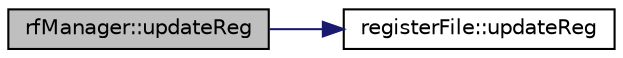 digraph G
{
  edge [fontname="Helvetica",fontsize="10",labelfontname="Helvetica",labelfontsize="10"];
  node [fontname="Helvetica",fontsize="10",shape=record];
  rankdir=LR;
  Node1 [label="rfManager::updateReg",height=0.2,width=0.4,color="black", fillcolor="grey75", style="filled" fontcolor="black"];
  Node1 -> Node2 [color="midnightblue",fontsize="10",style="solid"];
  Node2 [label="registerFile::updateReg",height=0.2,width=0.4,color="black", fillcolor="white", style="filled",URL="$classregisterFile.html#a57aa14508810da286ee60ef6cd033d6b"];
}
